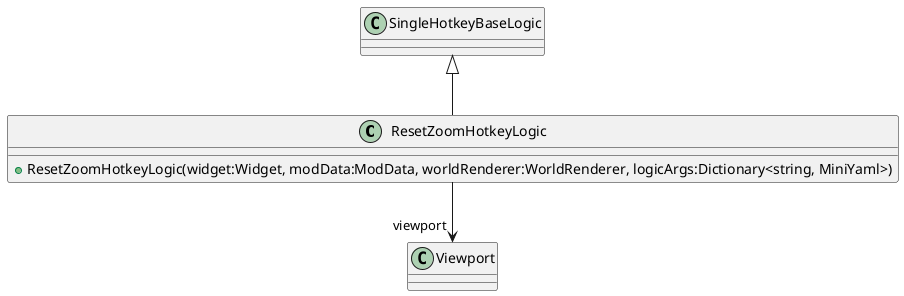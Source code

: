 @startuml
class ResetZoomHotkeyLogic {
    + ResetZoomHotkeyLogic(widget:Widget, modData:ModData, worldRenderer:WorldRenderer, logicArgs:Dictionary<string, MiniYaml>)
}
SingleHotkeyBaseLogic <|-- ResetZoomHotkeyLogic
ResetZoomHotkeyLogic --> "viewport" Viewport
@enduml
